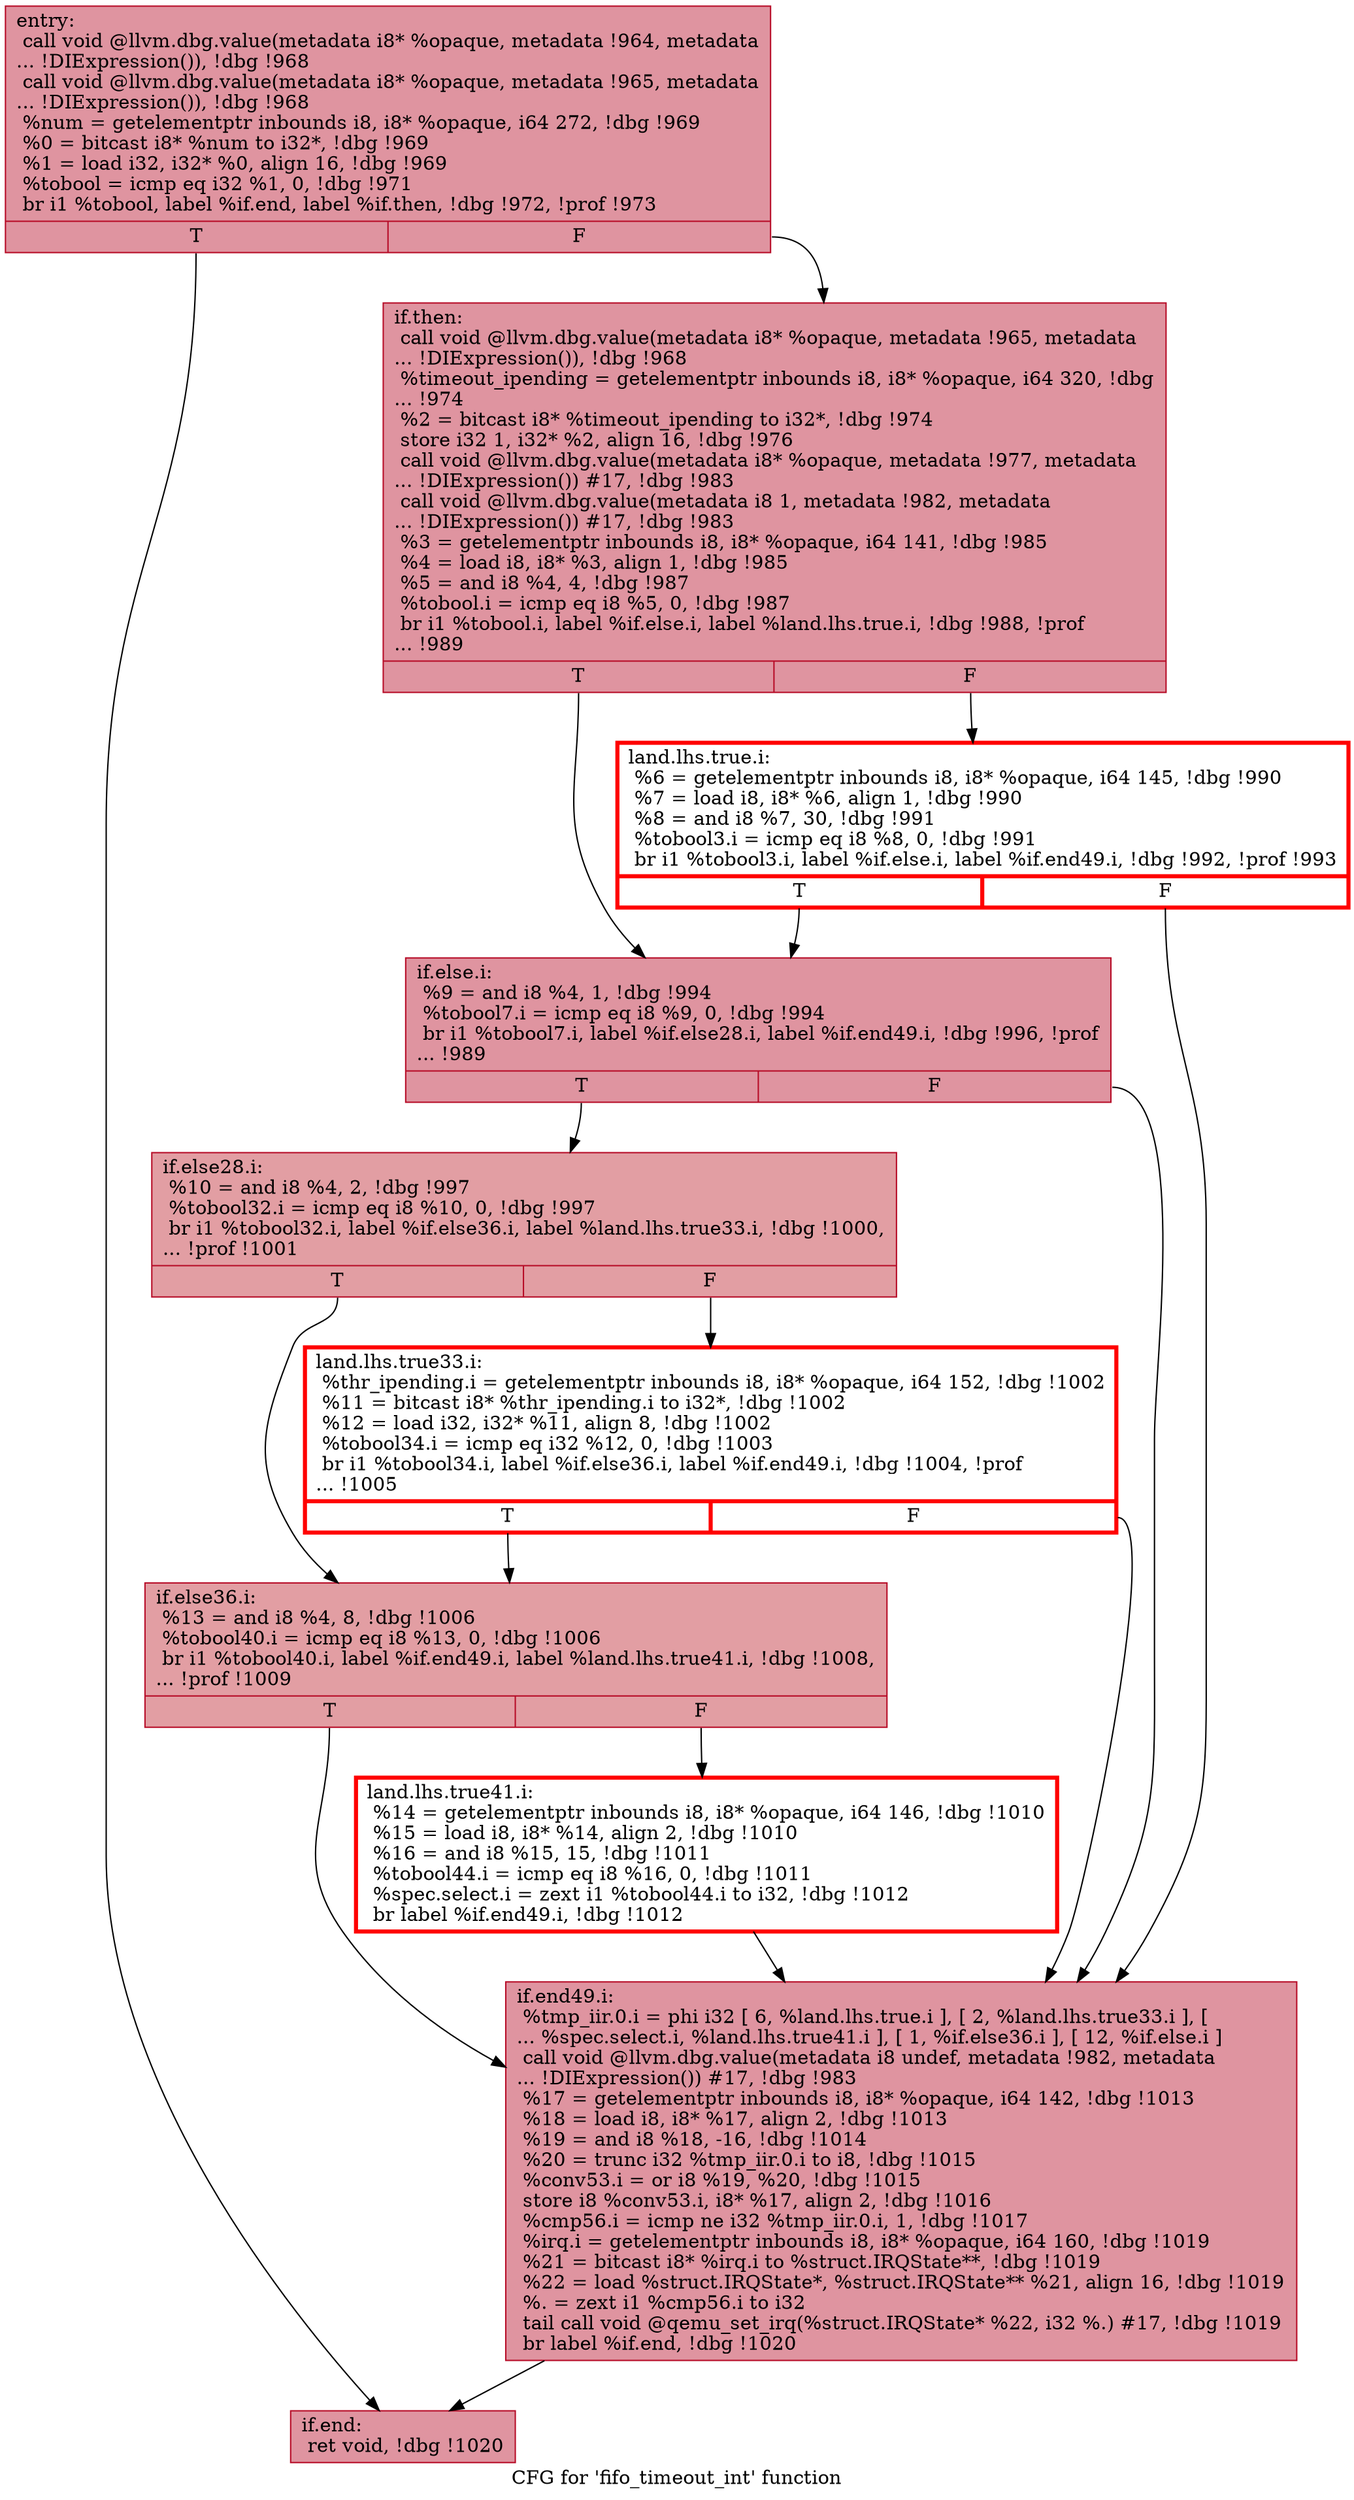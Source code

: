 digraph "CFG for 'fifo_timeout_int' function" {
	label="CFG for 'fifo_timeout_int' function";

	Node0x5588d3d2e2d0 [shape=record,color="#b70d28ff", style=filled, fillcolor="#b70d2870",label="{entry:\l  call void @llvm.dbg.value(metadata i8* %opaque, metadata !964, metadata\l... !DIExpression()), !dbg !968\l  call void @llvm.dbg.value(metadata i8* %opaque, metadata !965, metadata\l... !DIExpression()), !dbg !968\l  %num = getelementptr inbounds i8, i8* %opaque, i64 272, !dbg !969\l  %0 = bitcast i8* %num to i32*, !dbg !969\l  %1 = load i32, i32* %0, align 16, !dbg !969\l  %tobool = icmp eq i32 %1, 0, !dbg !971\l  br i1 %tobool, label %if.end, label %if.then, !dbg !972, !prof !973\l|{<s0>T|<s1>F}}"];
	Node0x5588d3d2e2d0:s0 -> Node0x5588d4125720;
	Node0x5588d3d2e2d0:s1 -> Node0x5588d4128f30;
	Node0x5588d4128f30 [shape=record,color="#b70d28ff", style=filled, fillcolor="#b70d2870",label="{if.then:                                          \l  call void @llvm.dbg.value(metadata i8* %opaque, metadata !965, metadata\l... !DIExpression()), !dbg !968\l  %timeout_ipending = getelementptr inbounds i8, i8* %opaque, i64 320, !dbg\l... !974\l  %2 = bitcast i8* %timeout_ipending to i32*, !dbg !974\l  store i32 1, i32* %2, align 16, !dbg !976\l  call void @llvm.dbg.value(metadata i8* %opaque, metadata !977, metadata\l... !DIExpression()) #17, !dbg !983\l  call void @llvm.dbg.value(metadata i8 1, metadata !982, metadata\l... !DIExpression()) #17, !dbg !983\l  %3 = getelementptr inbounds i8, i8* %opaque, i64 141, !dbg !985\l  %4 = load i8, i8* %3, align 1, !dbg !985\l  %5 = and i8 %4, 4, !dbg !987\l  %tobool.i = icmp eq i8 %5, 0, !dbg !987\l  br i1 %tobool.i, label %if.else.i, label %land.lhs.true.i, !dbg !988, !prof\l... !989\l|{<s0>T|<s1>F}}"];
	Node0x5588d4128f30:s0 -> Node0x5588d42c88d0;
	Node0x5588d4128f30:s1 -> Node0x5588d4274b90;
	Node0x5588d4274b90 [shape=record,penwidth=3.0, color="red",label="{land.lhs.true.i:                                  \l  %6 = getelementptr inbounds i8, i8* %opaque, i64 145, !dbg !990\l  %7 = load i8, i8* %6, align 1, !dbg !990\l  %8 = and i8 %7, 30, !dbg !991\l  %tobool3.i = icmp eq i8 %8, 0, !dbg !991\l  br i1 %tobool3.i, label %if.else.i, label %if.end49.i, !dbg !992, !prof !993\l|{<s0>T|<s1>F}}"];
	Node0x5588d4274b90:s0 -> Node0x5588d42c88d0;
	Node0x5588d4274b90:s1 -> Node0x5588d42b2250;
	Node0x5588d42c88d0 [shape=record,color="#b70d28ff", style=filled, fillcolor="#b70d2870",label="{if.else.i:                                        \l  %9 = and i8 %4, 1, !dbg !994\l  %tobool7.i = icmp eq i8 %9, 0, !dbg !994\l  br i1 %tobool7.i, label %if.else28.i, label %if.end49.i, !dbg !996, !prof\l... !989\l|{<s0>T|<s1>F}}"];
	Node0x5588d42c88d0:s0 -> Node0x5588d42b2030;
	Node0x5588d42c88d0:s1 -> Node0x5588d42b2250;
	Node0x5588d42b2030 [shape=record,color="#b70d28ff", style=filled, fillcolor="#be242e70",label="{if.else28.i:                                      \l  %10 = and i8 %4, 2, !dbg !997\l  %tobool32.i = icmp eq i8 %10, 0, !dbg !997\l  br i1 %tobool32.i, label %if.else36.i, label %land.lhs.true33.i, !dbg !1000,\l... !prof !1001\l|{<s0>T|<s1>F}}"];
	Node0x5588d42b2030:s0 -> Node0x5588d4260930;
	Node0x5588d42b2030:s1 -> Node0x5588d4146f10;
	Node0x5588d4146f10 [shape=record,penwidth=3.0, color="red",label="{land.lhs.true33.i:                                \l  %thr_ipending.i = getelementptr inbounds i8, i8* %opaque, i64 152, !dbg !1002\l  %11 = bitcast i8* %thr_ipending.i to i32*, !dbg !1002\l  %12 = load i32, i32* %11, align 8, !dbg !1002\l  %tobool34.i = icmp eq i32 %12, 0, !dbg !1003\l  br i1 %tobool34.i, label %if.else36.i, label %if.end49.i, !dbg !1004, !prof\l... !1005\l|{<s0>T|<s1>F}}"];
	Node0x5588d4146f10:s0 -> Node0x5588d4260930;
	Node0x5588d4146f10:s1 -> Node0x5588d42b2250;
	Node0x5588d4260930 [shape=record,color="#b70d28ff", style=filled, fillcolor="#be242e70",label="{if.else36.i:                                      \l  %13 = and i8 %4, 8, !dbg !1006\l  %tobool40.i = icmp eq i8 %13, 0, !dbg !1006\l  br i1 %tobool40.i, label %if.end49.i, label %land.lhs.true41.i, !dbg !1008,\l... !prof !1009\l|{<s0>T|<s1>F}}"];
	Node0x5588d4260930:s0 -> Node0x5588d42b2250;
	Node0x5588d4260930:s1 -> Node0x5588d4274920;
	Node0x5588d4274920 [shape=record,penwidth=3.0, color="red",label="{land.lhs.true41.i:                                \l  %14 = getelementptr inbounds i8, i8* %opaque, i64 146, !dbg !1010\l  %15 = load i8, i8* %14, align 2, !dbg !1010\l  %16 = and i8 %15, 15, !dbg !1011\l  %tobool44.i = icmp eq i8 %16, 0, !dbg !1011\l  %spec.select.i = zext i1 %tobool44.i to i32, !dbg !1012\l  br label %if.end49.i, !dbg !1012\l}"];
	Node0x5588d4274920 -> Node0x5588d42b2250;
	Node0x5588d42b2250 [shape=record,color="#b70d28ff", style=filled, fillcolor="#b70d2870",label="{if.end49.i:                                       \l  %tmp_iir.0.i = phi i32 [ 6, %land.lhs.true.i ], [ 2, %land.lhs.true33.i ], [\l... %spec.select.i, %land.lhs.true41.i ], [ 1, %if.else36.i ], [ 12, %if.else.i ]\l  call void @llvm.dbg.value(metadata i8 undef, metadata !982, metadata\l... !DIExpression()) #17, !dbg !983\l  %17 = getelementptr inbounds i8, i8* %opaque, i64 142, !dbg !1013\l  %18 = load i8, i8* %17, align 2, !dbg !1013\l  %19 = and i8 %18, -16, !dbg !1014\l  %20 = trunc i32 %tmp_iir.0.i to i8, !dbg !1015\l  %conv53.i = or i8 %19, %20, !dbg !1015\l  store i8 %conv53.i, i8* %17, align 2, !dbg !1016\l  %cmp56.i = icmp ne i32 %tmp_iir.0.i, 1, !dbg !1017\l  %irq.i = getelementptr inbounds i8, i8* %opaque, i64 160, !dbg !1019\l  %21 = bitcast i8* %irq.i to %struct.IRQState**, !dbg !1019\l  %22 = load %struct.IRQState*, %struct.IRQState** %21, align 16, !dbg !1019\l  %. = zext i1 %cmp56.i to i32\l  tail call void @qemu_set_irq(%struct.IRQState* %22, i32 %.) #17, !dbg !1019\l  br label %if.end, !dbg !1020\l}"];
	Node0x5588d42b2250 -> Node0x5588d4125720;
	Node0x5588d4125720 [shape=record,color="#b70d28ff", style=filled, fillcolor="#b70d2870",label="{if.end:                                           \l  ret void, !dbg !1020\l}"];
}
